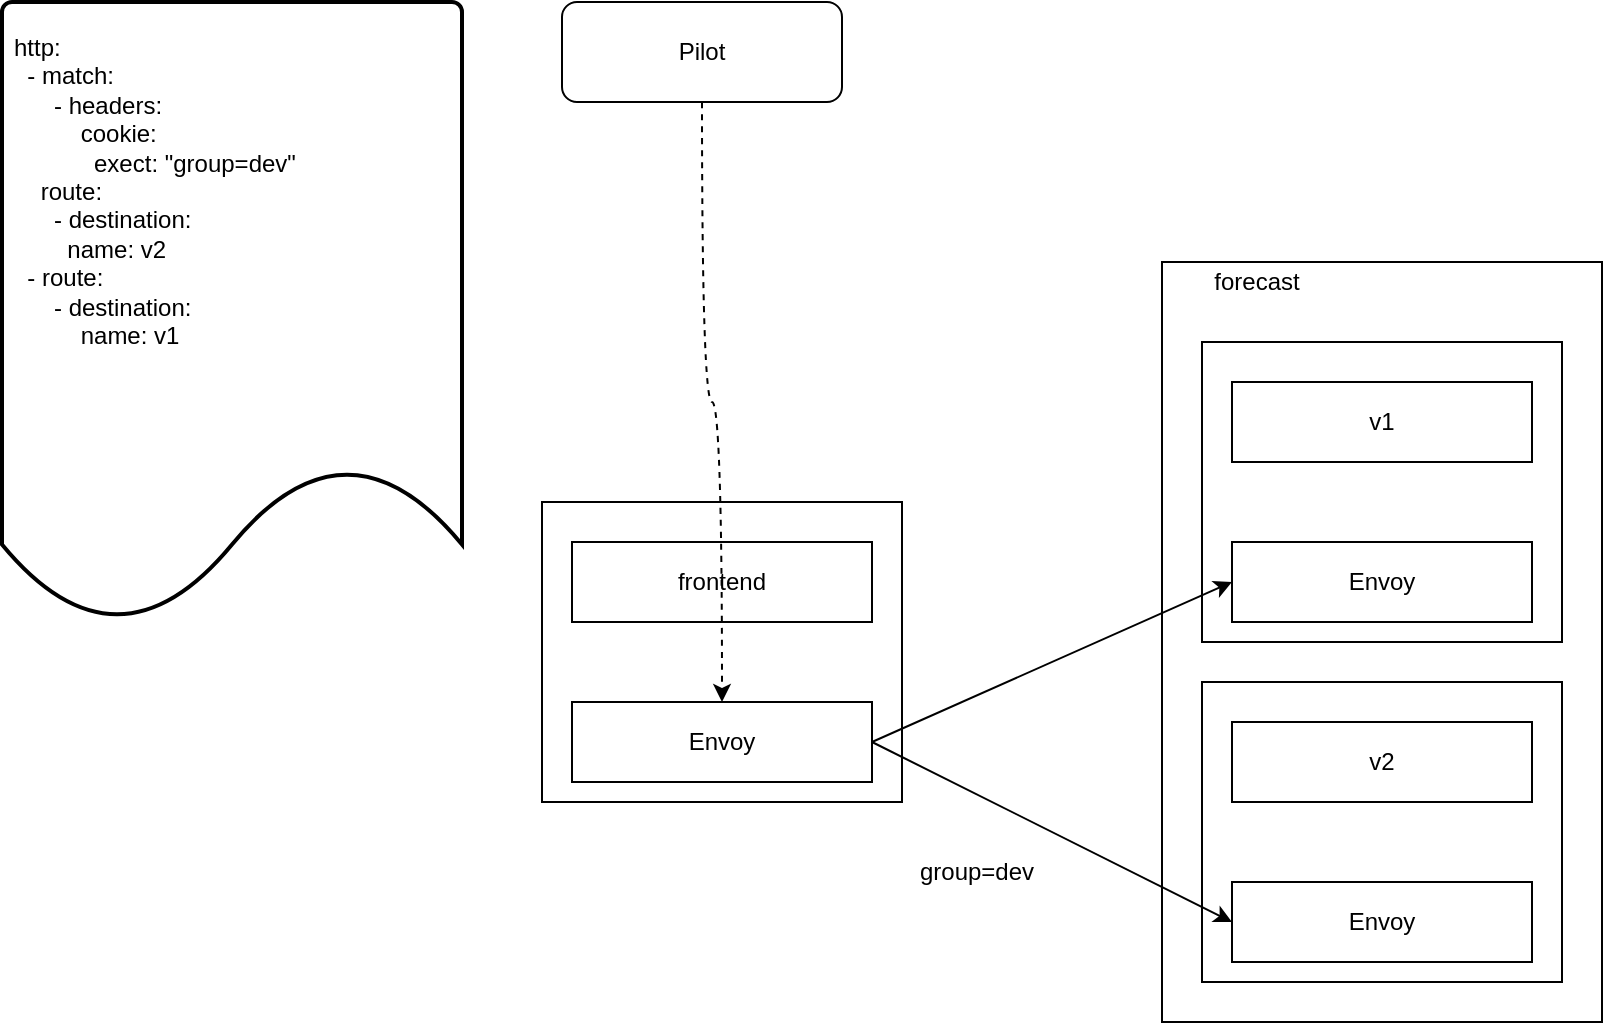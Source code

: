 <mxfile version="12.6.5" type="device"><diagram id="a0or2qailhVjzkoUNrtW" name="Page-1"><mxGraphModel dx="1024" dy="592" grid="1" gridSize="10" guides="1" tooltips="1" connect="1" arrows="1" fold="1" page="1" pageScale="1" pageWidth="2339" pageHeight="3300" math="0" shadow="0"><root><mxCell id="0"/><mxCell id="1" parent="0"/><mxCell id="IjlRNT0xC52jN8WiwtlY-1" value="&lt;div&gt;http:&lt;/div&gt;&lt;div&gt;&amp;nbsp; - match:&lt;/div&gt;&lt;div&gt;&amp;nbsp; &amp;nbsp; &amp;nbsp; - headers:&lt;/div&gt;&lt;div&gt;&amp;nbsp; &amp;nbsp; &amp;nbsp; &amp;nbsp; &amp;nbsp; cookie:&lt;/div&gt;&lt;div&gt;&amp;nbsp; &amp;nbsp; &amp;nbsp; &amp;nbsp; &amp;nbsp; &amp;nbsp; exect: &quot;group=dev&quot;&lt;/div&gt;&lt;div&gt;&amp;nbsp; &amp;nbsp; route:&lt;/div&gt;&lt;div&gt;&amp;nbsp; &amp;nbsp; &amp;nbsp; - destination:&lt;/div&gt;&lt;div&gt;&amp;nbsp; &amp;nbsp; &amp;nbsp; &amp;nbsp; name: v2&lt;/div&gt;&lt;div&gt;&amp;nbsp; - route:&lt;/div&gt;&lt;div&gt;&amp;nbsp; &amp;nbsp; &amp;nbsp; - destination:&lt;/div&gt;&lt;div&gt;&amp;nbsp; &amp;nbsp; &amp;nbsp; &amp;nbsp; &amp;nbsp; name: v1&lt;/div&gt;" style="strokeWidth=2;html=1;shape=mxgraph.flowchart.document2;whiteSpace=wrap;size=0.25;align=left;horizontal=1;verticalAlign=top;spacingTop=5;spacing=6;" vertex="1" parent="1"><mxGeometry x="70" y="160" width="230" height="310" as="geometry"/></mxCell><mxCell id="IjlRNT0xC52jN8WiwtlY-2" value="" style="rounded=0;whiteSpace=wrap;html=1;align=left;" vertex="1" parent="1"><mxGeometry x="340" y="410" width="180" height="150" as="geometry"/></mxCell><mxCell id="IjlRNT0xC52jN8WiwtlY-3" value="frontend" style="rounded=0;whiteSpace=wrap;html=1;align=center;" vertex="1" parent="1"><mxGeometry x="355" y="430" width="150" height="40" as="geometry"/></mxCell><mxCell id="IjlRNT0xC52jN8WiwtlY-4" value="Envoy" style="rounded=0;whiteSpace=wrap;html=1;align=center;" vertex="1" parent="1"><mxGeometry x="355" y="510" width="150" height="40" as="geometry"/></mxCell><mxCell id="IjlRNT0xC52jN8WiwtlY-5" value="" style="rounded=0;whiteSpace=wrap;html=1;align=center;" vertex="1" parent="1"><mxGeometry x="650" y="290" width="220" height="380" as="geometry"/></mxCell><mxCell id="IjlRNT0xC52jN8WiwtlY-6" value="forecast" style="text;html=1;strokeColor=none;fillColor=none;align=center;verticalAlign=middle;whiteSpace=wrap;rounded=0;" vertex="1" parent="1"><mxGeometry x="650" y="290" width="95" height="20" as="geometry"/></mxCell><mxCell id="IjlRNT0xC52jN8WiwtlY-10" style="edgeStyle=orthogonalEdgeStyle;orthogonalLoop=1;jettySize=auto;html=1;curved=1;dashed=1;" edge="1" parent="1" source="IjlRNT0xC52jN8WiwtlY-7" target="IjlRNT0xC52jN8WiwtlY-4"><mxGeometry relative="1" as="geometry"/></mxCell><mxCell id="IjlRNT0xC52jN8WiwtlY-7" value="Pilot" style="rounded=1;whiteSpace=wrap;html=1;align=center;" vertex="1" parent="1"><mxGeometry x="350" y="160" width="140" height="50" as="geometry"/></mxCell><mxCell id="IjlRNT0xC52jN8WiwtlY-12" value="" style="rounded=0;whiteSpace=wrap;html=1;align=left;" vertex="1" parent="1"><mxGeometry x="670" y="330" width="180" height="150" as="geometry"/></mxCell><mxCell id="IjlRNT0xC52jN8WiwtlY-13" value="v1" style="rounded=0;whiteSpace=wrap;html=1;align=center;" vertex="1" parent="1"><mxGeometry x="685" y="350" width="150" height="40" as="geometry"/></mxCell><mxCell id="IjlRNT0xC52jN8WiwtlY-14" value="Envoy" style="rounded=0;whiteSpace=wrap;html=1;align=center;" vertex="1" parent="1"><mxGeometry x="685" y="430" width="150" height="40" as="geometry"/></mxCell><mxCell id="IjlRNT0xC52jN8WiwtlY-15" value="" style="rounded=0;whiteSpace=wrap;html=1;align=left;" vertex="1" parent="1"><mxGeometry x="670" y="500" width="180" height="150" as="geometry"/></mxCell><mxCell id="IjlRNT0xC52jN8WiwtlY-16" value="v2" style="rounded=0;whiteSpace=wrap;html=1;align=center;" vertex="1" parent="1"><mxGeometry x="685" y="520" width="150" height="40" as="geometry"/></mxCell><mxCell id="IjlRNT0xC52jN8WiwtlY-17" value="Envoy" style="rounded=0;whiteSpace=wrap;html=1;align=center;" vertex="1" parent="1"><mxGeometry x="685" y="600" width="150" height="40" as="geometry"/></mxCell><mxCell id="IjlRNT0xC52jN8WiwtlY-18" style="orthogonalLoop=1;jettySize=auto;html=1;entryX=0;entryY=0.5;entryDx=0;entryDy=0;exitX=1;exitY=0.5;exitDx=0;exitDy=0;" edge="1" parent="1" source="IjlRNT0xC52jN8WiwtlY-4" target="IjlRNT0xC52jN8WiwtlY-14"><mxGeometry relative="1" as="geometry"/></mxCell><mxCell id="IjlRNT0xC52jN8WiwtlY-19" style="orthogonalLoop=1;jettySize=auto;html=1;entryX=0;entryY=0.5;entryDx=0;entryDy=0;exitX=1;exitY=0.5;exitDx=0;exitDy=0;" edge="1" parent="1" source="IjlRNT0xC52jN8WiwtlY-4" target="IjlRNT0xC52jN8WiwtlY-17"><mxGeometry relative="1" as="geometry"/></mxCell><mxCell id="IjlRNT0xC52jN8WiwtlY-20" value="group=dev" style="text;html=1;strokeColor=none;fillColor=none;align=center;verticalAlign=middle;whiteSpace=wrap;rounded=0;" vertex="1" parent="1"><mxGeometry x="520" y="580" width="75" height="30" as="geometry"/></mxCell></root></mxGraphModel></diagram></mxfile>